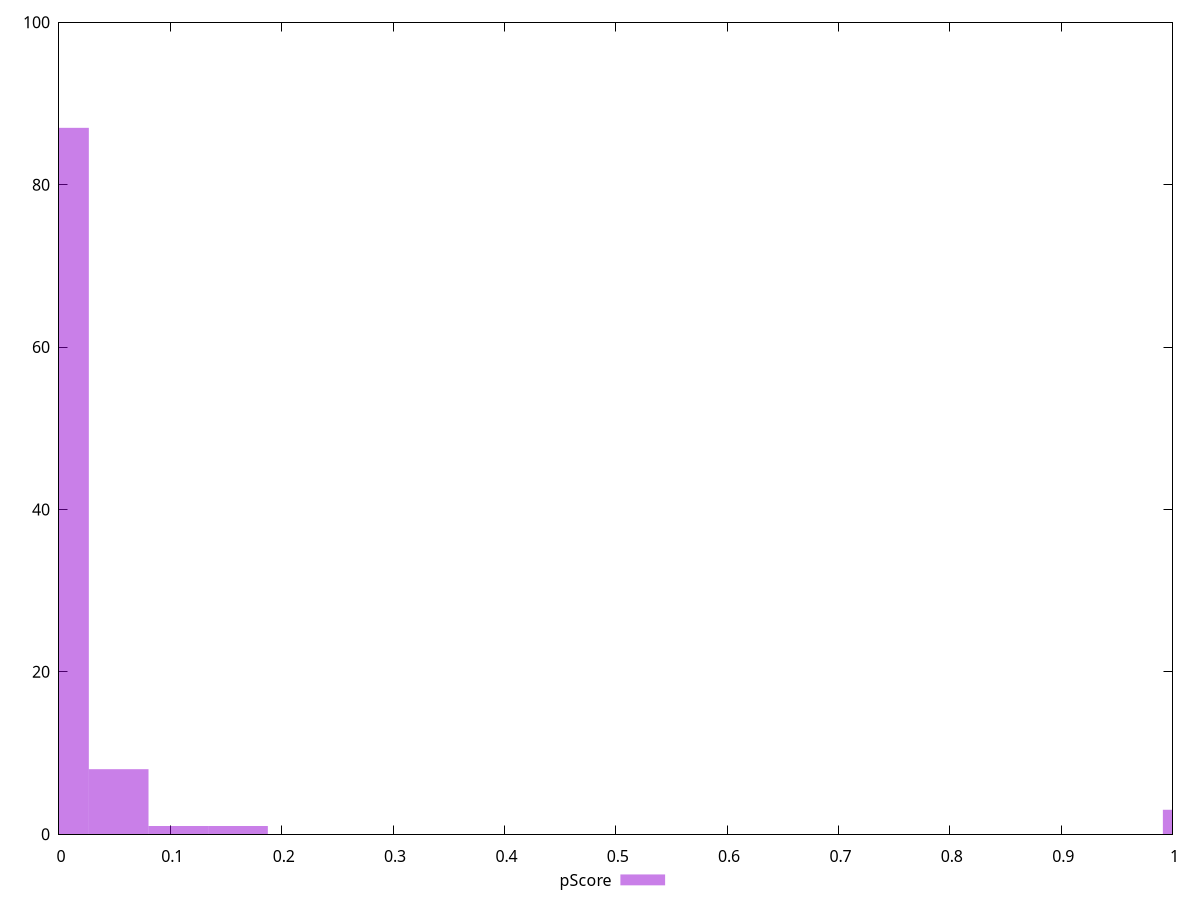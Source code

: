 reset

$pScore <<EOF
0.053586701424480604 8
1.0181473270651316 3
0.10717340284896121 1
0 87
0.1607601042734418 1
EOF

set key outside below
set boxwidth 0.053586701424480604
set xrange [1.8615026187163153e-10:0.9999993380488856]
set yrange [0:100]
set trange [0:100]
set style fill transparent solid 0.5 noborder
set terminal svg size 640, 490 enhanced background rgb 'white'
set output "report/report_00029_2021-02-24T13-36-40.390Z/estimated-input-latency/samples/music/pScore/histogram.svg"

plot $pScore title "pScore" with boxes

reset
